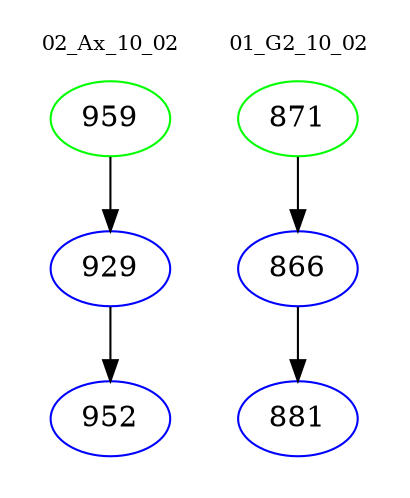 digraph{
subgraph cluster_0 {
color = white
label = "02_Ax_10_02";
fontsize=10;
T0_959 [label="959", color="green"]
T0_959 -> T0_929 [color="black"]
T0_929 [label="929", color="blue"]
T0_929 -> T0_952 [color="black"]
T0_952 [label="952", color="blue"]
}
subgraph cluster_1 {
color = white
label = "01_G2_10_02";
fontsize=10;
T1_871 [label="871", color="green"]
T1_871 -> T1_866 [color="black"]
T1_866 [label="866", color="blue"]
T1_866 -> T1_881 [color="black"]
T1_881 [label="881", color="blue"]
}
}
